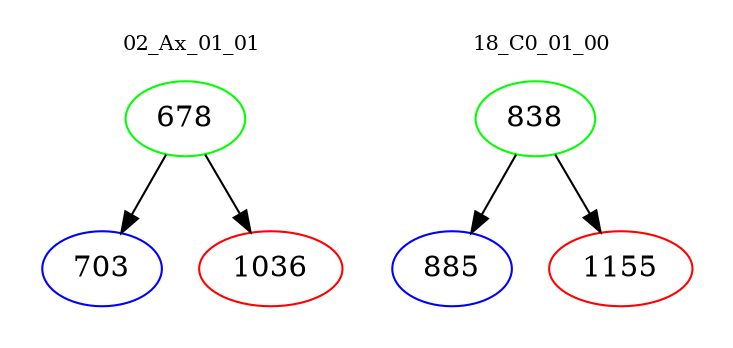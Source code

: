 digraph{
subgraph cluster_0 {
color = white
label = "02_Ax_01_01";
fontsize=10;
T0_678 [label="678", color="green"]
T0_678 -> T0_703 [color="black"]
T0_703 [label="703", color="blue"]
T0_678 -> T0_1036 [color="black"]
T0_1036 [label="1036", color="red"]
}
subgraph cluster_1 {
color = white
label = "18_C0_01_00";
fontsize=10;
T1_838 [label="838", color="green"]
T1_838 -> T1_885 [color="black"]
T1_885 [label="885", color="blue"]
T1_838 -> T1_1155 [color="black"]
T1_1155 [label="1155", color="red"]
}
}

